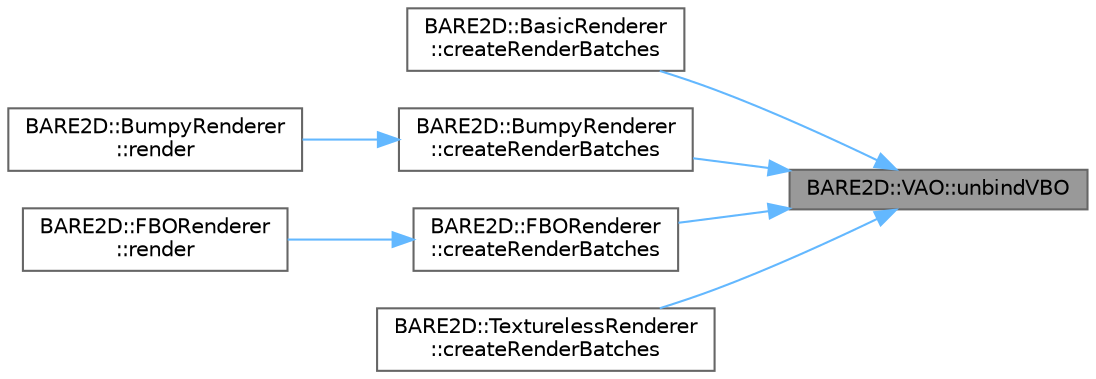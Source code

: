 digraph "BARE2D::VAO::unbindVBO"
{
 // INTERACTIVE_SVG=YES
 // LATEX_PDF_SIZE
  bgcolor="transparent";
  edge [fontname=Helvetica,fontsize=10,labelfontname=Helvetica,labelfontsize=10];
  node [fontname=Helvetica,fontsize=10,shape=box,height=0.2,width=0.4];
  rankdir="RL";
  Node1 [label="BARE2D::VAO::unbindVBO",height=0.2,width=0.4,color="gray40", fillcolor="grey60", style="filled", fontcolor="black",tooltip="Unbinds this VAO's VBO."];
  Node1 -> Node2 [dir="back",color="steelblue1",style="solid"];
  Node2 [label="BARE2D::BasicRenderer\l::createRenderBatches",height=0.2,width=0.4,color="grey40", fillcolor="white", style="filled",URL="$class_b_a_r_e2_d_1_1_basic_renderer.html#a5e1c6ae78270e23c7c8eec7e85fd3d41",tooltip="Constructs all of the render batches from data given by, say, draw() calls."];
  Node1 -> Node3 [dir="back",color="steelblue1",style="solid"];
  Node3 [label="BARE2D::BumpyRenderer\l::createRenderBatches",height=0.2,width=0.4,color="grey40", fillcolor="white", style="filled",URL="$class_b_a_r_e2_d_1_1_bumpy_renderer.html#a0a92a001f43456e84a72c579901311f7",tooltip="Constructs all of the render batches from data given by, say, draw() calls."];
  Node3 -> Node4 [dir="back",color="steelblue1",style="solid"];
  Node4 [label="BARE2D::BumpyRenderer\l::render",height=0.2,width=0.4,color="grey40", fillcolor="white", style="filled",URL="$class_b_a_r_e2_d_1_1_bumpy_renderer.html#adf8f29d89f859671a39cde7fb94cc7e7",tooltip="Actually renders the contents to the screen!"];
  Node1 -> Node5 [dir="back",color="steelblue1",style="solid"];
  Node5 [label="BARE2D::FBORenderer\l::createRenderBatches",height=0.2,width=0.4,color="grey40", fillcolor="white", style="filled",URL="$class_b_a_r_e2_d_1_1_f_b_o_renderer.html#aa6da4902046ce59bb009570f12f0aaaa",tooltip="Constructs all of the render batches from data given by, say, draw() calls."];
  Node5 -> Node6 [dir="back",color="steelblue1",style="solid"];
  Node6 [label="BARE2D::FBORenderer\l::render",height=0.2,width=0.4,color="grey40", fillcolor="white", style="filled",URL="$class_b_a_r_e2_d_1_1_f_b_o_renderer.html#aaccc7bddd25f99cca5b734d097383c6e",tooltip="Actually renders the contents to the screen!"];
  Node1 -> Node7 [dir="back",color="steelblue1",style="solid"];
  Node7 [label="BARE2D::TexturelessRenderer\l::createRenderBatches",height=0.2,width=0.4,color="grey40", fillcolor="white", style="filled",URL="$class_b_a_r_e2_d_1_1_textureless_renderer.html#abfcb83d1e3424c08083bb9ea97df23fa",tooltip="Constructs all of the render batches from data given by, say, draw() calls."];
}
